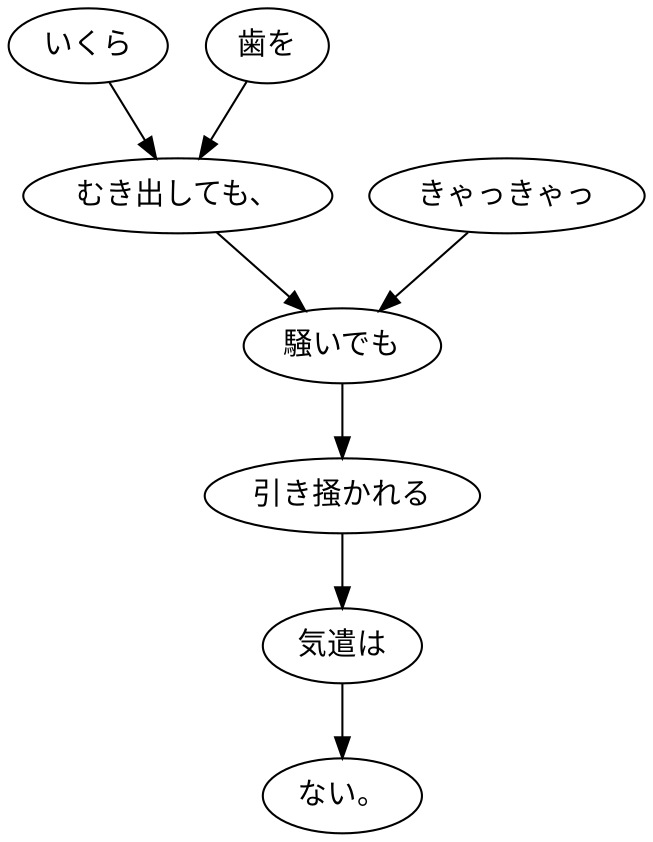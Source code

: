 digraph graph4786 {
	node0 [label="いくら"];
	node1 [label="歯を"];
	node2 [label="むき出しても、"];
	node3 [label="きゃっきゃっ"];
	node4 [label="騒いでも"];
	node5 [label="引き掻かれる"];
	node6 [label="気遣は"];
	node7 [label="ない。"];
	node0 -> node2;
	node1 -> node2;
	node2 -> node4;
	node3 -> node4;
	node4 -> node5;
	node5 -> node6;
	node6 -> node7;
}
